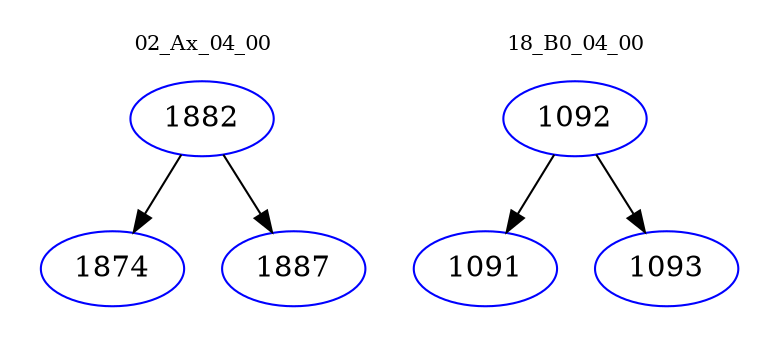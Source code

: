 digraph{
subgraph cluster_0 {
color = white
label = "02_Ax_04_00";
fontsize=10;
T0_1882 [label="1882", color="blue"]
T0_1882 -> T0_1874 [color="black"]
T0_1874 [label="1874", color="blue"]
T0_1882 -> T0_1887 [color="black"]
T0_1887 [label="1887", color="blue"]
}
subgraph cluster_1 {
color = white
label = "18_B0_04_00";
fontsize=10;
T1_1092 [label="1092", color="blue"]
T1_1092 -> T1_1091 [color="black"]
T1_1091 [label="1091", color="blue"]
T1_1092 -> T1_1093 [color="black"]
T1_1093 [label="1093", color="blue"]
}
}
